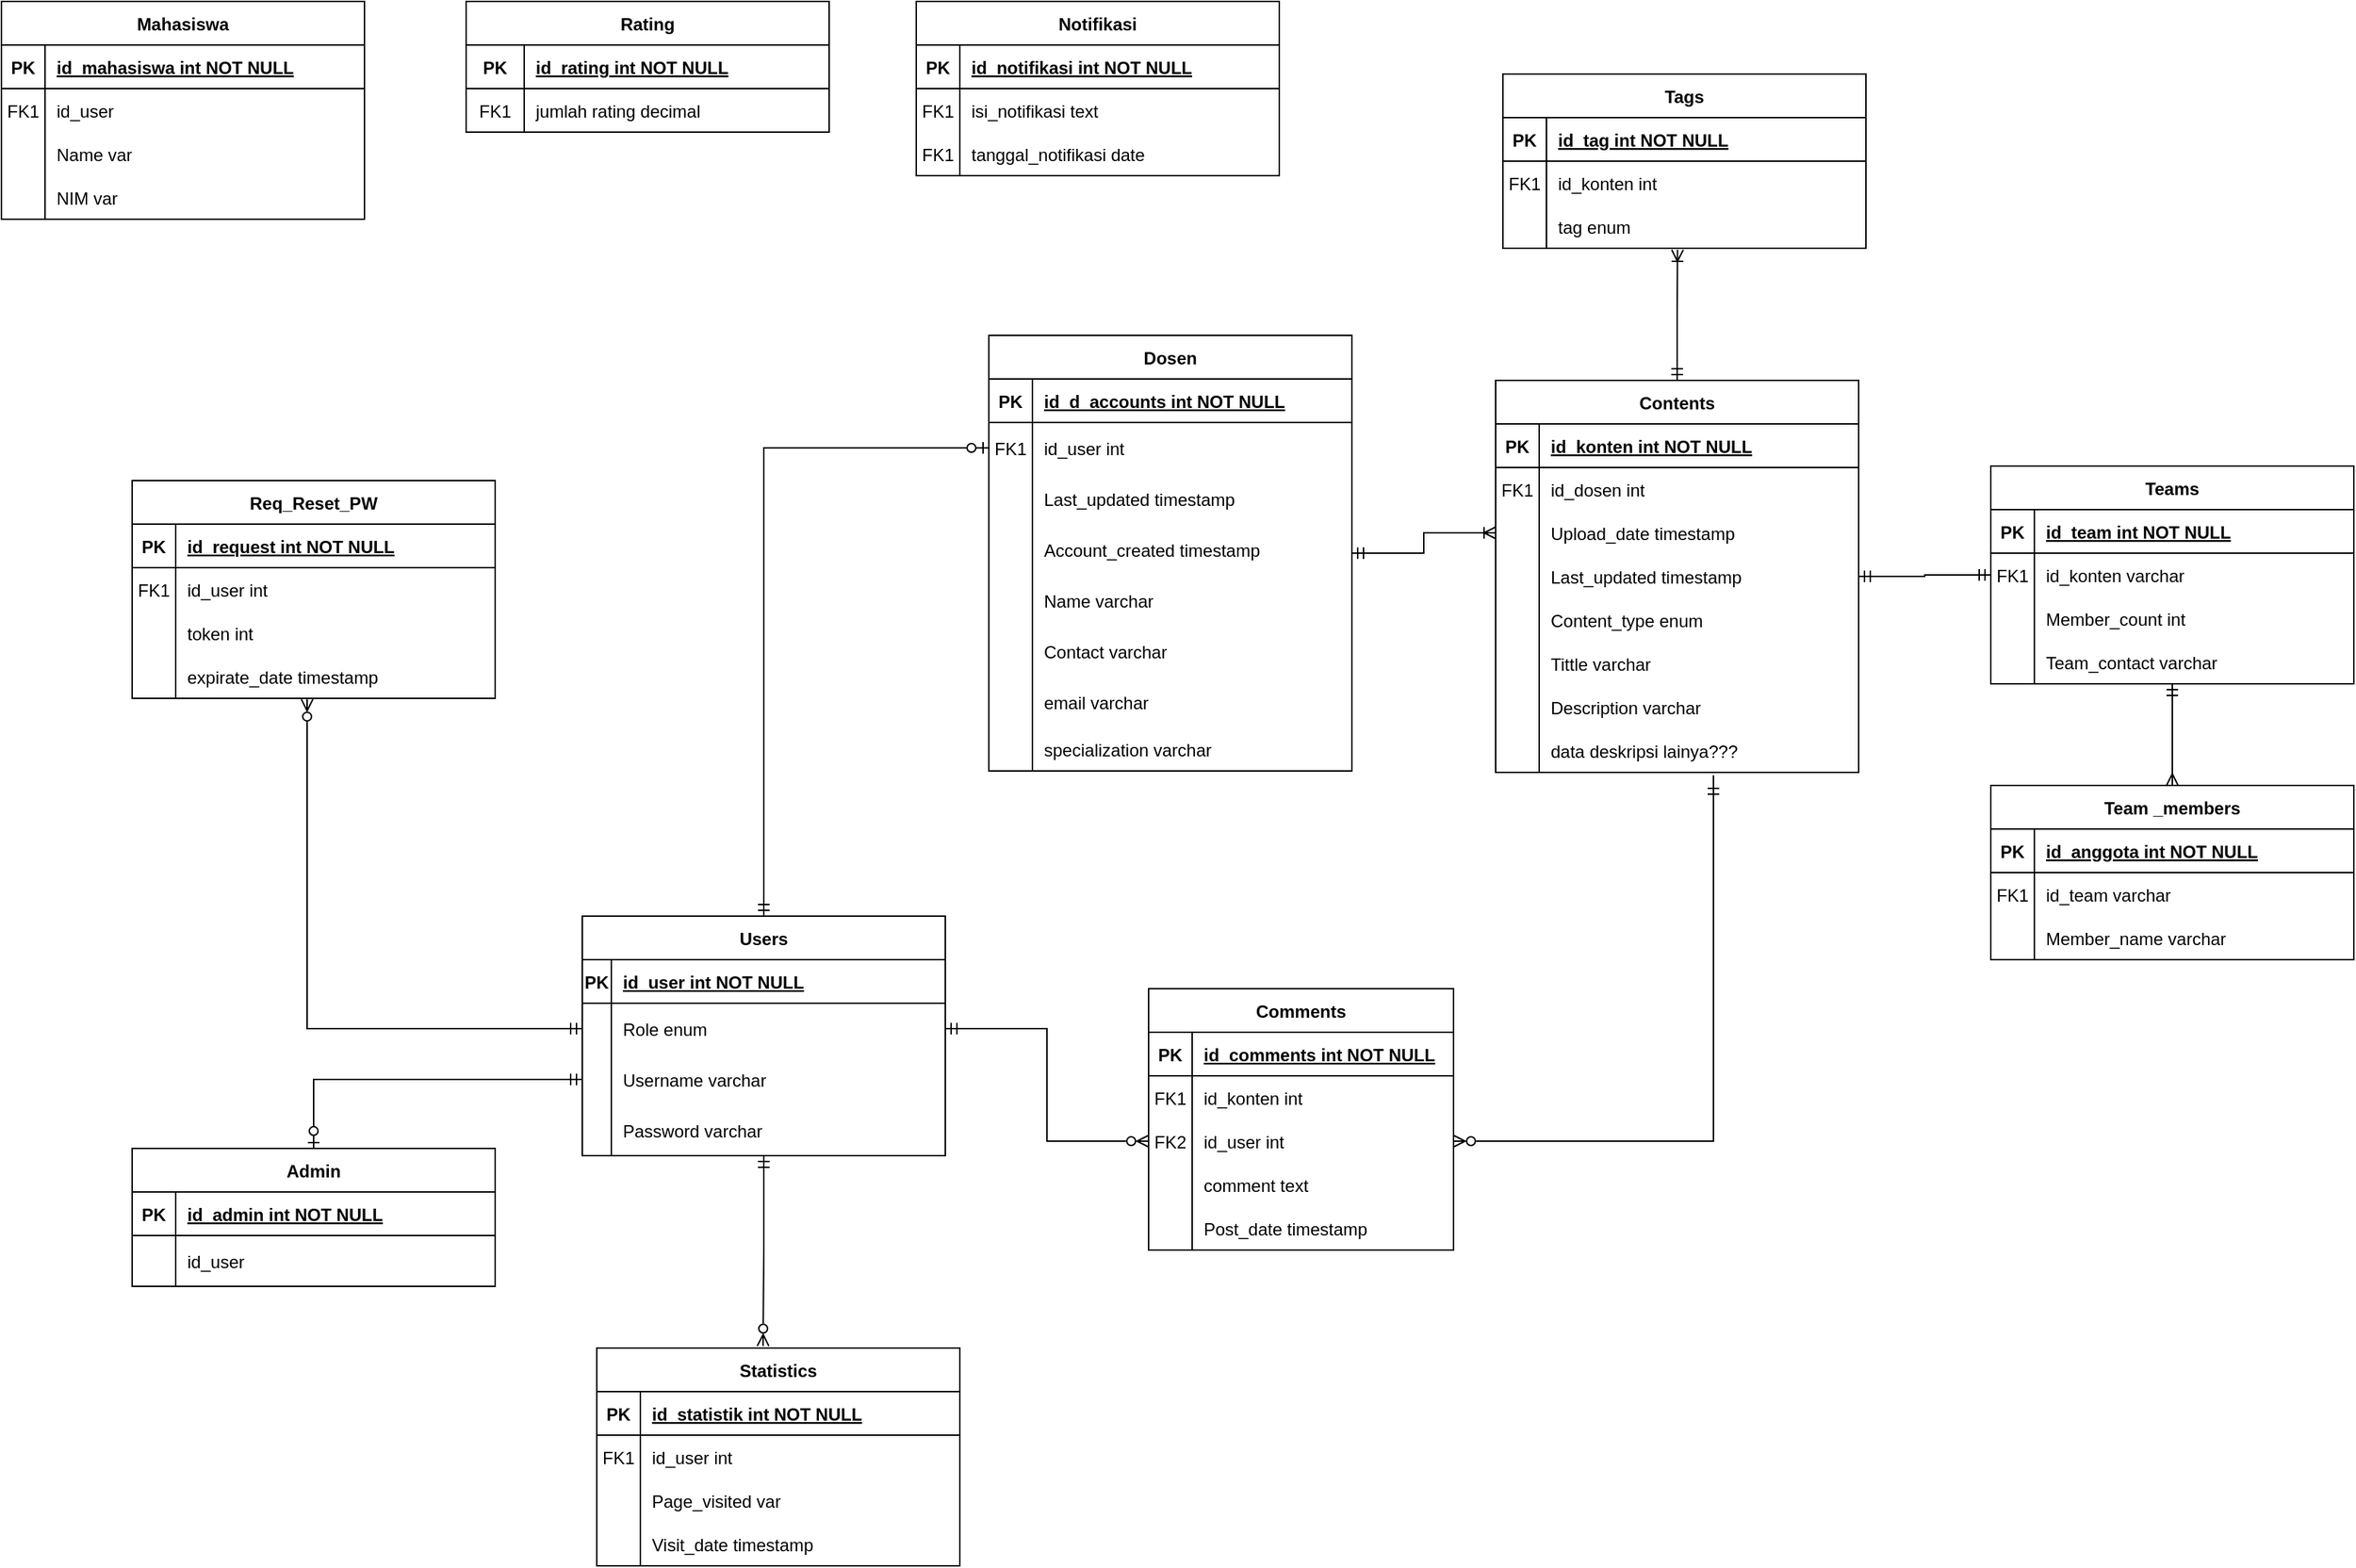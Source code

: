 <mxfile version="21.7.4" type="github">
  <diagram id="R2lEEEUBdFMjLlhIrx00" name="Page-1">
    <mxGraphModel dx="1589" dy="774" grid="1" gridSize="10" guides="1" tooltips="1" connect="1" arrows="1" fold="1" page="1" pageScale="1" pageWidth="850" pageHeight="1100" math="0" shadow="0" extFonts="Permanent Marker^https://fonts.googleapis.com/css?family=Permanent+Marker">
      <root>
        <mxCell id="0" />
        <mxCell id="1" parent="0" />
        <mxCell id="l_iuNWcDJc7YyDsjAY4f-51" style="edgeStyle=orthogonalEdgeStyle;rounded=0;orthogonalLoop=1;jettySize=auto;html=1;entryX=0;entryY=0.5;entryDx=0;entryDy=0;endArrow=ERmandOne;endFill=0;startArrow=ERmandOne;startFill=0;" parent="1" source="C-vyLk0tnHw3VtMMgP7b-2" target="_XCA9hasF1A4EO3UGG3t-54" edge="1">
          <mxGeometry relative="1" as="geometry" />
        </mxCell>
        <mxCell id="8WAYz8AhSclcGDfe8cxS-109" style="edgeStyle=orthogonalEdgeStyle;rounded=0;orthogonalLoop=1;jettySize=auto;html=1;entryX=0.481;entryY=1.034;entryDx=0;entryDy=0;entryPerimeter=0;startArrow=ERmandOne;startFill=0;shadow=0;endArrow=ERoneToMany;endFill=0;" edge="1" parent="1" source="C-vyLk0tnHw3VtMMgP7b-2" target="l_iuNWcDJc7YyDsjAY4f-81">
          <mxGeometry relative="1" as="geometry" />
        </mxCell>
        <mxCell id="C-vyLk0tnHw3VtMMgP7b-2" value="Contents" style="shape=table;startSize=30;container=1;collapsible=1;childLayout=tableLayout;fixedRows=1;rowLines=0;fontStyle=1;align=center;resizeLast=1;" parent="1" vertex="1">
          <mxGeometry x="689" y="591" width="250" height="270" as="geometry" />
        </mxCell>
        <mxCell id="C-vyLk0tnHw3VtMMgP7b-3" value="" style="shape=partialRectangle;collapsible=0;dropTarget=0;pointerEvents=0;fillColor=none;points=[[0,0.5],[1,0.5]];portConstraint=eastwest;top=0;left=0;right=0;bottom=1;" parent="C-vyLk0tnHw3VtMMgP7b-2" vertex="1">
          <mxGeometry y="30" width="250" height="30" as="geometry" />
        </mxCell>
        <mxCell id="C-vyLk0tnHw3VtMMgP7b-4" value="PK" style="shape=partialRectangle;overflow=hidden;connectable=0;fillColor=none;top=0;left=0;bottom=0;right=0;fontStyle=1;" parent="C-vyLk0tnHw3VtMMgP7b-3" vertex="1">
          <mxGeometry width="30" height="30" as="geometry">
            <mxRectangle width="30" height="30" as="alternateBounds" />
          </mxGeometry>
        </mxCell>
        <mxCell id="C-vyLk0tnHw3VtMMgP7b-5" value="id_konten int NOT NULL " style="shape=partialRectangle;overflow=hidden;connectable=0;fillColor=none;top=0;left=0;bottom=0;right=0;align=left;spacingLeft=6;fontStyle=5;" parent="C-vyLk0tnHw3VtMMgP7b-3" vertex="1">
          <mxGeometry x="30" width="220" height="30" as="geometry">
            <mxRectangle width="220" height="30" as="alternateBounds" />
          </mxGeometry>
        </mxCell>
        <mxCell id="C-vyLk0tnHw3VtMMgP7b-6" value="" style="shape=partialRectangle;collapsible=0;dropTarget=0;pointerEvents=0;fillColor=none;points=[[0,0.5],[1,0.5]];portConstraint=eastwest;top=0;left=0;right=0;bottom=0;" parent="C-vyLk0tnHw3VtMMgP7b-2" vertex="1">
          <mxGeometry y="60" width="250" height="30" as="geometry" />
        </mxCell>
        <mxCell id="C-vyLk0tnHw3VtMMgP7b-7" value="FK1" style="shape=partialRectangle;overflow=hidden;connectable=0;fillColor=none;top=0;left=0;bottom=0;right=0;" parent="C-vyLk0tnHw3VtMMgP7b-6" vertex="1">
          <mxGeometry width="30" height="30" as="geometry">
            <mxRectangle width="30" height="30" as="alternateBounds" />
          </mxGeometry>
        </mxCell>
        <mxCell id="C-vyLk0tnHw3VtMMgP7b-8" value="id_dosen int " style="shape=partialRectangle;overflow=hidden;connectable=0;fillColor=none;top=0;left=0;bottom=0;right=0;align=left;spacingLeft=6;" parent="C-vyLk0tnHw3VtMMgP7b-6" vertex="1">
          <mxGeometry x="30" width="220" height="30" as="geometry">
            <mxRectangle width="220" height="30" as="alternateBounds" />
          </mxGeometry>
        </mxCell>
        <mxCell id="_XCA9hasF1A4EO3UGG3t-124" value="" style="shape=partialRectangle;collapsible=0;dropTarget=0;pointerEvents=0;fillColor=none;points=[[0,0.5],[1,0.5]];portConstraint=eastwest;top=0;left=0;right=0;bottom=0;" parent="C-vyLk0tnHw3VtMMgP7b-2" vertex="1">
          <mxGeometry y="90" width="250" height="30" as="geometry" />
        </mxCell>
        <mxCell id="_XCA9hasF1A4EO3UGG3t-125" value="" style="shape=partialRectangle;overflow=hidden;connectable=0;fillColor=none;top=0;left=0;bottom=0;right=0;" parent="_XCA9hasF1A4EO3UGG3t-124" vertex="1">
          <mxGeometry width="30" height="30" as="geometry">
            <mxRectangle width="30" height="30" as="alternateBounds" />
          </mxGeometry>
        </mxCell>
        <mxCell id="_XCA9hasF1A4EO3UGG3t-126" value="Upload_date timestamp" style="shape=partialRectangle;overflow=hidden;connectable=0;fillColor=none;top=0;left=0;bottom=0;right=0;align=left;spacingLeft=6;" parent="_XCA9hasF1A4EO3UGG3t-124" vertex="1">
          <mxGeometry x="30" width="220" height="30" as="geometry">
            <mxRectangle width="220" height="30" as="alternateBounds" />
          </mxGeometry>
        </mxCell>
        <mxCell id="l_iuNWcDJc7YyDsjAY4f-65" style="shape=partialRectangle;collapsible=0;dropTarget=0;pointerEvents=0;fillColor=none;points=[[0,0.5],[1,0.5]];portConstraint=eastwest;top=0;left=0;right=0;bottom=0;" parent="C-vyLk0tnHw3VtMMgP7b-2" vertex="1">
          <mxGeometry y="120" width="250" height="30" as="geometry" />
        </mxCell>
        <mxCell id="l_iuNWcDJc7YyDsjAY4f-66" style="shape=partialRectangle;overflow=hidden;connectable=0;fillColor=none;top=0;left=0;bottom=0;right=0;" parent="l_iuNWcDJc7YyDsjAY4f-65" vertex="1">
          <mxGeometry width="30" height="30" as="geometry">
            <mxRectangle width="30" height="30" as="alternateBounds" />
          </mxGeometry>
        </mxCell>
        <mxCell id="l_iuNWcDJc7YyDsjAY4f-67" value="Last_updated timestamp" style="shape=partialRectangle;overflow=hidden;connectable=0;fillColor=none;top=0;left=0;bottom=0;right=0;align=left;spacingLeft=6;" parent="l_iuNWcDJc7YyDsjAY4f-65" vertex="1">
          <mxGeometry x="30" width="220" height="30" as="geometry">
            <mxRectangle width="220" height="30" as="alternateBounds" />
          </mxGeometry>
        </mxCell>
        <mxCell id="C-vyLk0tnHw3VtMMgP7b-9" value="" style="shape=partialRectangle;collapsible=0;dropTarget=0;pointerEvents=0;fillColor=none;points=[[0,0.5],[1,0.5]];portConstraint=eastwest;top=0;left=0;right=0;bottom=0;" parent="C-vyLk0tnHw3VtMMgP7b-2" vertex="1">
          <mxGeometry y="150" width="250" height="30" as="geometry" />
        </mxCell>
        <mxCell id="C-vyLk0tnHw3VtMMgP7b-10" value="" style="shape=partialRectangle;overflow=hidden;connectable=0;fillColor=none;top=0;left=0;bottom=0;right=0;" parent="C-vyLk0tnHw3VtMMgP7b-9" vertex="1">
          <mxGeometry width="30" height="30" as="geometry">
            <mxRectangle width="30" height="30" as="alternateBounds" />
          </mxGeometry>
        </mxCell>
        <mxCell id="C-vyLk0tnHw3VtMMgP7b-11" value="Content_type enum" style="shape=partialRectangle;overflow=hidden;connectable=0;fillColor=none;top=0;left=0;bottom=0;right=0;align=left;spacingLeft=6;" parent="C-vyLk0tnHw3VtMMgP7b-9" vertex="1">
          <mxGeometry x="30" width="220" height="30" as="geometry">
            <mxRectangle width="220" height="30" as="alternateBounds" />
          </mxGeometry>
        </mxCell>
        <mxCell id="l_iuNWcDJc7YyDsjAY4f-42" value="" style="shape=partialRectangle;collapsible=0;dropTarget=0;pointerEvents=0;fillColor=none;points=[[0,0.5],[1,0.5]];portConstraint=eastwest;top=0;left=0;right=0;bottom=0;" parent="C-vyLk0tnHw3VtMMgP7b-2" vertex="1">
          <mxGeometry y="180" width="250" height="30" as="geometry" />
        </mxCell>
        <mxCell id="l_iuNWcDJc7YyDsjAY4f-43" value="" style="shape=partialRectangle;overflow=hidden;connectable=0;fillColor=none;top=0;left=0;bottom=0;right=0;" parent="l_iuNWcDJc7YyDsjAY4f-42" vertex="1">
          <mxGeometry width="30" height="30" as="geometry">
            <mxRectangle width="30" height="30" as="alternateBounds" />
          </mxGeometry>
        </mxCell>
        <mxCell id="l_iuNWcDJc7YyDsjAY4f-44" value="Tittle varchar" style="shape=partialRectangle;overflow=hidden;connectable=0;fillColor=none;top=0;left=0;bottom=0;right=0;align=left;spacingLeft=6;" parent="l_iuNWcDJc7YyDsjAY4f-42" vertex="1">
          <mxGeometry x="30" width="220" height="30" as="geometry">
            <mxRectangle width="220" height="30" as="alternateBounds" />
          </mxGeometry>
        </mxCell>
        <mxCell id="l_iuNWcDJc7YyDsjAY4f-53" value="" style="shape=partialRectangle;collapsible=0;dropTarget=0;pointerEvents=0;fillColor=none;points=[[0,0.5],[1,0.5]];portConstraint=eastwest;top=0;left=0;right=0;bottom=0;" parent="C-vyLk0tnHw3VtMMgP7b-2" vertex="1">
          <mxGeometry y="210" width="250" height="30" as="geometry" />
        </mxCell>
        <mxCell id="l_iuNWcDJc7YyDsjAY4f-54" value="" style="shape=partialRectangle;overflow=hidden;connectable=0;fillColor=none;top=0;left=0;bottom=0;right=0;" parent="l_iuNWcDJc7YyDsjAY4f-53" vertex="1">
          <mxGeometry width="30" height="30" as="geometry">
            <mxRectangle width="30" height="30" as="alternateBounds" />
          </mxGeometry>
        </mxCell>
        <mxCell id="l_iuNWcDJc7YyDsjAY4f-55" value="Description varchar" style="shape=partialRectangle;overflow=hidden;connectable=0;fillColor=none;top=0;left=0;bottom=0;right=0;align=left;spacingLeft=6;" parent="l_iuNWcDJc7YyDsjAY4f-53" vertex="1">
          <mxGeometry x="30" width="220" height="30" as="geometry">
            <mxRectangle width="220" height="30" as="alternateBounds" />
          </mxGeometry>
        </mxCell>
        <mxCell id="8WAYz8AhSclcGDfe8cxS-106" value="" style="shape=partialRectangle;collapsible=0;dropTarget=0;pointerEvents=0;fillColor=none;points=[[0,0.5],[1,0.5]];portConstraint=eastwest;top=0;left=0;right=0;bottom=0;" vertex="1" parent="C-vyLk0tnHw3VtMMgP7b-2">
          <mxGeometry y="240" width="250" height="30" as="geometry" />
        </mxCell>
        <mxCell id="8WAYz8AhSclcGDfe8cxS-107" value="" style="shape=partialRectangle;overflow=hidden;connectable=0;fillColor=none;top=0;left=0;bottom=0;right=0;" vertex="1" parent="8WAYz8AhSclcGDfe8cxS-106">
          <mxGeometry width="30" height="30" as="geometry">
            <mxRectangle width="30" height="30" as="alternateBounds" />
          </mxGeometry>
        </mxCell>
        <mxCell id="8WAYz8AhSclcGDfe8cxS-108" value="data deskripsi lainya???" style="shape=partialRectangle;overflow=hidden;connectable=0;fillColor=none;top=0;left=0;bottom=0;right=0;align=left;spacingLeft=6;" vertex="1" parent="8WAYz8AhSclcGDfe8cxS-106">
          <mxGeometry x="30" width="220" height="30" as="geometry">
            <mxRectangle width="220" height="30" as="alternateBounds" />
          </mxGeometry>
        </mxCell>
        <mxCell id="8WAYz8AhSclcGDfe8cxS-72" style="edgeStyle=orthogonalEdgeStyle;rounded=0;orthogonalLoop=1;jettySize=auto;html=1;exitX=1;exitY=0.5;exitDx=0;exitDy=0;startArrow=ERzeroToMany;startFill=0;endArrow=ERmandOne;endFill=0;" edge="1" parent="1" source="8WAYz8AhSclcGDfe8cxS-59">
          <mxGeometry relative="1" as="geometry">
            <mxPoint x="839" y="880" as="targetPoint" />
            <Array as="points">
              <mxPoint x="839" y="1115" />
              <mxPoint x="839" y="863" />
            </Array>
          </mxGeometry>
        </mxCell>
        <mxCell id="C-vyLk0tnHw3VtMMgP7b-13" value="Comments" style="shape=table;startSize=30;container=1;collapsible=1;childLayout=tableLayout;fixedRows=1;rowLines=0;fontStyle=1;align=center;resizeLast=1;" parent="1" vertex="1">
          <mxGeometry x="450" y="1010" width="210" height="180" as="geometry" />
        </mxCell>
        <mxCell id="C-vyLk0tnHw3VtMMgP7b-14" value="" style="shape=partialRectangle;collapsible=0;dropTarget=0;pointerEvents=0;fillColor=none;points=[[0,0.5],[1,0.5]];portConstraint=eastwest;top=0;left=0;right=0;bottom=1;" parent="C-vyLk0tnHw3VtMMgP7b-13" vertex="1">
          <mxGeometry y="30" width="210" height="30" as="geometry" />
        </mxCell>
        <mxCell id="C-vyLk0tnHw3VtMMgP7b-15" value="PK" style="shape=partialRectangle;overflow=hidden;connectable=0;fillColor=none;top=0;left=0;bottom=0;right=0;fontStyle=1;" parent="C-vyLk0tnHw3VtMMgP7b-14" vertex="1">
          <mxGeometry width="30" height="30" as="geometry">
            <mxRectangle width="30" height="30" as="alternateBounds" />
          </mxGeometry>
        </mxCell>
        <mxCell id="C-vyLk0tnHw3VtMMgP7b-16" value="id_comments int NOT NULL " style="shape=partialRectangle;overflow=hidden;connectable=0;fillColor=none;top=0;left=0;bottom=0;right=0;align=left;spacingLeft=6;fontStyle=5;" parent="C-vyLk0tnHw3VtMMgP7b-14" vertex="1">
          <mxGeometry x="30" width="180" height="30" as="geometry">
            <mxRectangle width="180" height="30" as="alternateBounds" />
          </mxGeometry>
        </mxCell>
        <mxCell id="C-vyLk0tnHw3VtMMgP7b-17" value="" style="shape=partialRectangle;collapsible=0;dropTarget=0;pointerEvents=0;fillColor=none;points=[[0,0.5],[1,0.5]];portConstraint=eastwest;top=0;left=0;right=0;bottom=0;" parent="C-vyLk0tnHw3VtMMgP7b-13" vertex="1">
          <mxGeometry y="60" width="210" height="30" as="geometry" />
        </mxCell>
        <mxCell id="C-vyLk0tnHw3VtMMgP7b-18" value="FK1" style="shape=partialRectangle;overflow=hidden;connectable=0;fillColor=none;top=0;left=0;bottom=0;right=0;" parent="C-vyLk0tnHw3VtMMgP7b-17" vertex="1">
          <mxGeometry width="30" height="30" as="geometry">
            <mxRectangle width="30" height="30" as="alternateBounds" />
          </mxGeometry>
        </mxCell>
        <mxCell id="C-vyLk0tnHw3VtMMgP7b-19" value="id_konten int" style="shape=partialRectangle;overflow=hidden;connectable=0;fillColor=none;top=0;left=0;bottom=0;right=0;align=left;spacingLeft=6;" parent="C-vyLk0tnHw3VtMMgP7b-17" vertex="1">
          <mxGeometry x="30" width="180" height="30" as="geometry">
            <mxRectangle width="180" height="30" as="alternateBounds" />
          </mxGeometry>
        </mxCell>
        <mxCell id="8WAYz8AhSclcGDfe8cxS-59" style="shape=partialRectangle;collapsible=0;dropTarget=0;pointerEvents=0;fillColor=none;points=[[0,0.5],[1,0.5]];portConstraint=eastwest;top=0;left=0;right=0;bottom=0;" vertex="1" parent="C-vyLk0tnHw3VtMMgP7b-13">
          <mxGeometry y="90" width="210" height="30" as="geometry" />
        </mxCell>
        <mxCell id="8WAYz8AhSclcGDfe8cxS-60" value="FK2" style="shape=partialRectangle;overflow=hidden;connectable=0;fillColor=none;top=0;left=0;bottom=0;right=0;" vertex="1" parent="8WAYz8AhSclcGDfe8cxS-59">
          <mxGeometry width="30" height="30" as="geometry">
            <mxRectangle width="30" height="30" as="alternateBounds" />
          </mxGeometry>
        </mxCell>
        <mxCell id="8WAYz8AhSclcGDfe8cxS-61" value="id_user int" style="shape=partialRectangle;overflow=hidden;connectable=0;fillColor=none;top=0;left=0;bottom=0;right=0;align=left;spacingLeft=6;" vertex="1" parent="8WAYz8AhSclcGDfe8cxS-59">
          <mxGeometry x="30" width="180" height="30" as="geometry">
            <mxRectangle width="180" height="30" as="alternateBounds" />
          </mxGeometry>
        </mxCell>
        <mxCell id="C-vyLk0tnHw3VtMMgP7b-20" value="" style="shape=partialRectangle;collapsible=0;dropTarget=0;pointerEvents=0;fillColor=none;points=[[0,0.5],[1,0.5]];portConstraint=eastwest;top=0;left=0;right=0;bottom=0;" parent="C-vyLk0tnHw3VtMMgP7b-13" vertex="1">
          <mxGeometry y="120" width="210" height="30" as="geometry" />
        </mxCell>
        <mxCell id="C-vyLk0tnHw3VtMMgP7b-21" value="" style="shape=partialRectangle;overflow=hidden;connectable=0;fillColor=none;top=0;left=0;bottom=0;right=0;" parent="C-vyLk0tnHw3VtMMgP7b-20" vertex="1">
          <mxGeometry width="30" height="30" as="geometry">
            <mxRectangle width="30" height="30" as="alternateBounds" />
          </mxGeometry>
        </mxCell>
        <mxCell id="C-vyLk0tnHw3VtMMgP7b-22" value="comment text " style="shape=partialRectangle;overflow=hidden;connectable=0;fillColor=none;top=0;left=0;bottom=0;right=0;align=left;spacingLeft=6;" parent="C-vyLk0tnHw3VtMMgP7b-20" vertex="1">
          <mxGeometry x="30" width="180" height="30" as="geometry">
            <mxRectangle width="180" height="30" as="alternateBounds" />
          </mxGeometry>
        </mxCell>
        <mxCell id="_XCA9hasF1A4EO3UGG3t-37" value="" style="shape=partialRectangle;collapsible=0;dropTarget=0;pointerEvents=0;fillColor=none;points=[[0,0.5],[1,0.5]];portConstraint=eastwest;top=0;left=0;right=0;bottom=0;" parent="C-vyLk0tnHw3VtMMgP7b-13" vertex="1">
          <mxGeometry y="150" width="210" height="30" as="geometry" />
        </mxCell>
        <mxCell id="_XCA9hasF1A4EO3UGG3t-38" value="" style="shape=partialRectangle;overflow=hidden;connectable=0;fillColor=none;top=0;left=0;bottom=0;right=0;" parent="_XCA9hasF1A4EO3UGG3t-37" vertex="1">
          <mxGeometry width="30" height="30" as="geometry">
            <mxRectangle width="30" height="30" as="alternateBounds" />
          </mxGeometry>
        </mxCell>
        <mxCell id="_XCA9hasF1A4EO3UGG3t-39" value="Post_date timestamp" style="shape=partialRectangle;overflow=hidden;connectable=0;fillColor=none;top=0;left=0;bottom=0;right=0;align=left;spacingLeft=6;" parent="_XCA9hasF1A4EO3UGG3t-37" vertex="1">
          <mxGeometry x="30" width="180" height="30" as="geometry">
            <mxRectangle width="180" height="30" as="alternateBounds" />
          </mxGeometry>
        </mxCell>
        <mxCell id="8WAYz8AhSclcGDfe8cxS-26" style="edgeStyle=orthogonalEdgeStyle;rounded=0;orthogonalLoop=1;jettySize=auto;html=1;entryX=0;entryY=0.5;entryDx=0;entryDy=0;startArrow=ERmandOne;startFill=0;endArrow=ERzeroToOne;endFill=0;" edge="1" parent="1" source="C-vyLk0tnHw3VtMMgP7b-23" target="8WAYz8AhSclcGDfe8cxS-28">
          <mxGeometry relative="1" as="geometry" />
        </mxCell>
        <mxCell id="8WAYz8AhSclcGDfe8cxS-27" style="edgeStyle=orthogonalEdgeStyle;rounded=0;orthogonalLoop=1;jettySize=auto;html=1;entryX=0.5;entryY=0;entryDx=0;entryDy=0;exitX=0;exitY=0.5;exitDx=0;exitDy=0;startArrow=ERmandOne;startFill=0;endArrow=ERzeroToOne;endFill=0;" edge="1" parent="1" source="8WAYz8AhSclcGDfe8cxS-34" target="l_iuNWcDJc7YyDsjAY4f-8">
          <mxGeometry relative="1" as="geometry" />
        </mxCell>
        <mxCell id="8WAYz8AhSclcGDfe8cxS-83" style="edgeStyle=orthogonalEdgeStyle;rounded=0;orthogonalLoop=1;jettySize=auto;html=1;entryX=0.458;entryY=-0.009;entryDx=0;entryDy=0;entryPerimeter=0;startArrow=ERmandOne;startFill=0;endArrow=ERzeroToMany;endFill=0;" edge="1" parent="1" source="C-vyLk0tnHw3VtMMgP7b-23" target="_XCA9hasF1A4EO3UGG3t-76">
          <mxGeometry relative="1" as="geometry" />
        </mxCell>
        <mxCell id="C-vyLk0tnHw3VtMMgP7b-23" value="Users" style="shape=table;startSize=30;container=1;collapsible=1;childLayout=tableLayout;fixedRows=1;rowLines=0;fontStyle=1;align=center;resizeLast=1;" parent="1" vertex="1">
          <mxGeometry x="60" y="960" width="250" height="165" as="geometry" />
        </mxCell>
        <mxCell id="C-vyLk0tnHw3VtMMgP7b-24" value="" style="shape=partialRectangle;collapsible=0;dropTarget=0;pointerEvents=0;fillColor=none;points=[[0,0.5],[1,0.5]];portConstraint=eastwest;top=0;left=0;right=0;bottom=1;" parent="C-vyLk0tnHw3VtMMgP7b-23" vertex="1">
          <mxGeometry y="30" width="250" height="30" as="geometry" />
        </mxCell>
        <mxCell id="C-vyLk0tnHw3VtMMgP7b-25" value="PK" style="shape=partialRectangle;overflow=hidden;connectable=0;fillColor=none;top=0;left=0;bottom=0;right=0;fontStyle=1;" parent="C-vyLk0tnHw3VtMMgP7b-24" vertex="1">
          <mxGeometry width="20" height="30" as="geometry">
            <mxRectangle width="20" height="30" as="alternateBounds" />
          </mxGeometry>
        </mxCell>
        <mxCell id="C-vyLk0tnHw3VtMMgP7b-26" value="id_user int NOT NULL " style="shape=partialRectangle;overflow=hidden;connectable=0;fillColor=none;top=0;left=0;bottom=0;right=0;align=left;spacingLeft=6;fontStyle=5;" parent="C-vyLk0tnHw3VtMMgP7b-24" vertex="1">
          <mxGeometry x="20" width="230" height="30" as="geometry">
            <mxRectangle width="230" height="30" as="alternateBounds" />
          </mxGeometry>
        </mxCell>
        <mxCell id="C-vyLk0tnHw3VtMMgP7b-27" value="" style="shape=partialRectangle;collapsible=0;dropTarget=0;pointerEvents=0;fillColor=none;points=[[0,0.5],[1,0.5]];portConstraint=eastwest;top=0;left=0;right=0;bottom=0;" parent="C-vyLk0tnHw3VtMMgP7b-23" vertex="1">
          <mxGeometry y="60" width="250" height="35" as="geometry" />
        </mxCell>
        <mxCell id="C-vyLk0tnHw3VtMMgP7b-28" value="" style="shape=partialRectangle;overflow=hidden;connectable=0;fillColor=none;top=0;left=0;bottom=0;right=0;" parent="C-vyLk0tnHw3VtMMgP7b-27" vertex="1">
          <mxGeometry width="20" height="35" as="geometry">
            <mxRectangle width="20" height="35" as="alternateBounds" />
          </mxGeometry>
        </mxCell>
        <mxCell id="C-vyLk0tnHw3VtMMgP7b-29" value="Role enum " style="shape=partialRectangle;overflow=hidden;connectable=0;fillColor=none;top=0;left=0;bottom=0;right=0;align=left;spacingLeft=6;" parent="C-vyLk0tnHw3VtMMgP7b-27" vertex="1">
          <mxGeometry x="20" width="230" height="35" as="geometry">
            <mxRectangle width="230" height="35" as="alternateBounds" />
          </mxGeometry>
        </mxCell>
        <mxCell id="8WAYz8AhSclcGDfe8cxS-34" style="shape=partialRectangle;collapsible=0;dropTarget=0;pointerEvents=0;fillColor=none;points=[[0,0.5],[1,0.5]];portConstraint=eastwest;top=0;left=0;right=0;bottom=0;" vertex="1" parent="C-vyLk0tnHw3VtMMgP7b-23">
          <mxGeometry y="95" width="250" height="35" as="geometry" />
        </mxCell>
        <mxCell id="8WAYz8AhSclcGDfe8cxS-35" style="shape=partialRectangle;overflow=hidden;connectable=0;fillColor=none;top=0;left=0;bottom=0;right=0;" vertex="1" parent="8WAYz8AhSclcGDfe8cxS-34">
          <mxGeometry width="20" height="35" as="geometry">
            <mxRectangle width="20" height="35" as="alternateBounds" />
          </mxGeometry>
        </mxCell>
        <mxCell id="8WAYz8AhSclcGDfe8cxS-36" value="Username varchar" style="shape=partialRectangle;overflow=hidden;connectable=0;fillColor=none;top=0;left=0;bottom=0;right=0;align=left;spacingLeft=6;" vertex="1" parent="8WAYz8AhSclcGDfe8cxS-34">
          <mxGeometry x="20" width="230" height="35" as="geometry">
            <mxRectangle width="230" height="35" as="alternateBounds" />
          </mxGeometry>
        </mxCell>
        <mxCell id="8WAYz8AhSclcGDfe8cxS-40" style="shape=partialRectangle;collapsible=0;dropTarget=0;pointerEvents=0;fillColor=none;points=[[0,0.5],[1,0.5]];portConstraint=eastwest;top=0;left=0;right=0;bottom=0;" vertex="1" parent="C-vyLk0tnHw3VtMMgP7b-23">
          <mxGeometry y="130" width="250" height="35" as="geometry" />
        </mxCell>
        <mxCell id="8WAYz8AhSclcGDfe8cxS-41" style="shape=partialRectangle;overflow=hidden;connectable=0;fillColor=none;top=0;left=0;bottom=0;right=0;" vertex="1" parent="8WAYz8AhSclcGDfe8cxS-40">
          <mxGeometry width="20" height="35" as="geometry">
            <mxRectangle width="20" height="35" as="alternateBounds" />
          </mxGeometry>
        </mxCell>
        <mxCell id="8WAYz8AhSclcGDfe8cxS-42" value="Password varchar" style="shape=partialRectangle;overflow=hidden;connectable=0;fillColor=none;top=0;left=0;bottom=0;right=0;align=left;spacingLeft=6;" vertex="1" parent="8WAYz8AhSclcGDfe8cxS-40">
          <mxGeometry x="20" width="230" height="35" as="geometry">
            <mxRectangle width="230" height="35" as="alternateBounds" />
          </mxGeometry>
        </mxCell>
        <mxCell id="_XCA9hasF1A4EO3UGG3t-40" value="Rating" style="shape=table;startSize=30;container=1;collapsible=1;childLayout=tableLayout;fixedRows=1;rowLines=0;fontStyle=1;align=center;resizeLast=1;" parent="1" vertex="1">
          <mxGeometry x="-20" y="330" width="250" height="90" as="geometry" />
        </mxCell>
        <mxCell id="_XCA9hasF1A4EO3UGG3t-41" value="" style="shape=partialRectangle;collapsible=0;dropTarget=0;pointerEvents=0;fillColor=none;points=[[0,0.5],[1,0.5]];portConstraint=eastwest;top=0;left=0;right=0;bottom=1;" parent="_XCA9hasF1A4EO3UGG3t-40" vertex="1">
          <mxGeometry y="30" width="250" height="30" as="geometry" />
        </mxCell>
        <mxCell id="_XCA9hasF1A4EO3UGG3t-42" value="PK" style="shape=partialRectangle;overflow=hidden;connectable=0;fillColor=none;top=0;left=0;bottom=0;right=0;fontStyle=1;" parent="_XCA9hasF1A4EO3UGG3t-41" vertex="1">
          <mxGeometry width="40" height="30" as="geometry">
            <mxRectangle width="40" height="30" as="alternateBounds" />
          </mxGeometry>
        </mxCell>
        <mxCell id="_XCA9hasF1A4EO3UGG3t-43" value="id_rating int NOT NULL " style="shape=partialRectangle;overflow=hidden;connectable=0;fillColor=none;top=0;left=0;bottom=0;right=0;align=left;spacingLeft=6;fontStyle=5;" parent="_XCA9hasF1A4EO3UGG3t-41" vertex="1">
          <mxGeometry x="40" width="210" height="30" as="geometry">
            <mxRectangle width="210" height="30" as="alternateBounds" />
          </mxGeometry>
        </mxCell>
        <mxCell id="_XCA9hasF1A4EO3UGG3t-44" value="" style="shape=partialRectangle;collapsible=0;dropTarget=0;pointerEvents=0;fillColor=none;points=[[0,0.5],[1,0.5]];portConstraint=eastwest;top=0;left=0;right=0;bottom=0;" parent="_XCA9hasF1A4EO3UGG3t-40" vertex="1">
          <mxGeometry y="60" width="250" height="30" as="geometry" />
        </mxCell>
        <mxCell id="_XCA9hasF1A4EO3UGG3t-45" value="FK1" style="shape=partialRectangle;overflow=hidden;connectable=0;fillColor=none;top=0;left=0;bottom=0;right=0;" parent="_XCA9hasF1A4EO3UGG3t-44" vertex="1">
          <mxGeometry width="40" height="30" as="geometry">
            <mxRectangle width="40" height="30" as="alternateBounds" />
          </mxGeometry>
        </mxCell>
        <mxCell id="_XCA9hasF1A4EO3UGG3t-46" value="jumlah rating decimal" style="shape=partialRectangle;overflow=hidden;connectable=0;fillColor=none;top=0;left=0;bottom=0;right=0;align=left;spacingLeft=6;" parent="_XCA9hasF1A4EO3UGG3t-44" vertex="1">
          <mxGeometry x="40" width="210" height="30" as="geometry">
            <mxRectangle width="210" height="30" as="alternateBounds" />
          </mxGeometry>
        </mxCell>
        <mxCell id="l_iuNWcDJc7YyDsjAY4f-52" style="edgeStyle=orthogonalEdgeStyle;rounded=0;orthogonalLoop=1;jettySize=auto;html=1;entryX=0.5;entryY=0;entryDx=0;entryDy=0;endArrow=ERmany;endFill=0;startArrow=ERmandOne;startFill=0;" parent="1" source="_XCA9hasF1A4EO3UGG3t-50" target="_XCA9hasF1A4EO3UGG3t-66" edge="1">
          <mxGeometry relative="1" as="geometry" />
        </mxCell>
        <mxCell id="_XCA9hasF1A4EO3UGG3t-50" value="Teams" style="shape=table;startSize=30;container=1;collapsible=1;childLayout=tableLayout;fixedRows=1;rowLines=0;fontStyle=1;align=center;resizeLast=1;" parent="1" vertex="1">
          <mxGeometry x="1030" y="650" width="250" height="150" as="geometry" />
        </mxCell>
        <mxCell id="_XCA9hasF1A4EO3UGG3t-51" value="" style="shape=partialRectangle;collapsible=0;dropTarget=0;pointerEvents=0;fillColor=none;points=[[0,0.5],[1,0.5]];portConstraint=eastwest;top=0;left=0;right=0;bottom=1;" parent="_XCA9hasF1A4EO3UGG3t-50" vertex="1">
          <mxGeometry y="30" width="250" height="30" as="geometry" />
        </mxCell>
        <mxCell id="_XCA9hasF1A4EO3UGG3t-52" value="PK" style="shape=partialRectangle;overflow=hidden;connectable=0;fillColor=none;top=0;left=0;bottom=0;right=0;fontStyle=1;" parent="_XCA9hasF1A4EO3UGG3t-51" vertex="1">
          <mxGeometry width="30" height="30" as="geometry">
            <mxRectangle width="30" height="30" as="alternateBounds" />
          </mxGeometry>
        </mxCell>
        <mxCell id="_XCA9hasF1A4EO3UGG3t-53" value="id_team int NOT NULL " style="shape=partialRectangle;overflow=hidden;connectable=0;fillColor=none;top=0;left=0;bottom=0;right=0;align=left;spacingLeft=6;fontStyle=5;" parent="_XCA9hasF1A4EO3UGG3t-51" vertex="1">
          <mxGeometry x="30" width="220" height="30" as="geometry">
            <mxRectangle width="220" height="30" as="alternateBounds" />
          </mxGeometry>
        </mxCell>
        <mxCell id="_XCA9hasF1A4EO3UGG3t-54" value="" style="shape=partialRectangle;collapsible=0;dropTarget=0;pointerEvents=0;fillColor=none;points=[[0,0.5],[1,0.5]];portConstraint=eastwest;top=0;left=0;right=0;bottom=0;" parent="_XCA9hasF1A4EO3UGG3t-50" vertex="1">
          <mxGeometry y="60" width="250" height="30" as="geometry" />
        </mxCell>
        <mxCell id="_XCA9hasF1A4EO3UGG3t-55" value="FK1" style="shape=partialRectangle;overflow=hidden;connectable=0;fillColor=none;top=0;left=0;bottom=0;right=0;" parent="_XCA9hasF1A4EO3UGG3t-54" vertex="1">
          <mxGeometry width="30" height="30" as="geometry">
            <mxRectangle width="30" height="30" as="alternateBounds" />
          </mxGeometry>
        </mxCell>
        <mxCell id="_XCA9hasF1A4EO3UGG3t-56" value="id_konten varchar" style="shape=partialRectangle;overflow=hidden;connectable=0;fillColor=none;top=0;left=0;bottom=0;right=0;align=left;spacingLeft=6;" parent="_XCA9hasF1A4EO3UGG3t-54" vertex="1">
          <mxGeometry x="30" width="220" height="30" as="geometry">
            <mxRectangle width="220" height="30" as="alternateBounds" />
          </mxGeometry>
        </mxCell>
        <mxCell id="_XCA9hasF1A4EO3UGG3t-63" value="" style="shape=partialRectangle;collapsible=0;dropTarget=0;pointerEvents=0;fillColor=none;points=[[0,0.5],[1,0.5]];portConstraint=eastwest;top=0;left=0;right=0;bottom=0;" parent="_XCA9hasF1A4EO3UGG3t-50" vertex="1">
          <mxGeometry y="90" width="250" height="30" as="geometry" />
        </mxCell>
        <mxCell id="_XCA9hasF1A4EO3UGG3t-64" value="" style="shape=partialRectangle;overflow=hidden;connectable=0;fillColor=none;top=0;left=0;bottom=0;right=0;" parent="_XCA9hasF1A4EO3UGG3t-63" vertex="1">
          <mxGeometry width="30" height="30" as="geometry">
            <mxRectangle width="30" height="30" as="alternateBounds" />
          </mxGeometry>
        </mxCell>
        <mxCell id="_XCA9hasF1A4EO3UGG3t-65" value="Member_count int" style="shape=partialRectangle;overflow=hidden;connectable=0;fillColor=none;top=0;left=0;bottom=0;right=0;align=left;spacingLeft=6;" parent="_XCA9hasF1A4EO3UGG3t-63" vertex="1">
          <mxGeometry x="30" width="220" height="30" as="geometry">
            <mxRectangle width="220" height="30" as="alternateBounds" />
          </mxGeometry>
        </mxCell>
        <mxCell id="8WAYz8AhSclcGDfe8cxS-23" value="" style="shape=partialRectangle;collapsible=0;dropTarget=0;pointerEvents=0;fillColor=none;points=[[0,0.5],[1,0.5]];portConstraint=eastwest;top=0;left=0;right=0;bottom=0;" vertex="1" parent="_XCA9hasF1A4EO3UGG3t-50">
          <mxGeometry y="120" width="250" height="30" as="geometry" />
        </mxCell>
        <mxCell id="8WAYz8AhSclcGDfe8cxS-24" value="" style="shape=partialRectangle;overflow=hidden;connectable=0;fillColor=none;top=0;left=0;bottom=0;right=0;" vertex="1" parent="8WAYz8AhSclcGDfe8cxS-23">
          <mxGeometry width="30" height="30" as="geometry">
            <mxRectangle width="30" height="30" as="alternateBounds" />
          </mxGeometry>
        </mxCell>
        <mxCell id="8WAYz8AhSclcGDfe8cxS-25" value="Team_contact varchar" style="shape=partialRectangle;overflow=hidden;connectable=0;fillColor=none;top=0;left=0;bottom=0;right=0;align=left;spacingLeft=6;" vertex="1" parent="8WAYz8AhSclcGDfe8cxS-23">
          <mxGeometry x="30" width="220" height="30" as="geometry">
            <mxRectangle width="220" height="30" as="alternateBounds" />
          </mxGeometry>
        </mxCell>
        <mxCell id="_XCA9hasF1A4EO3UGG3t-66" value="Team _members" style="shape=table;startSize=30;container=1;collapsible=1;childLayout=tableLayout;fixedRows=1;rowLines=0;fontStyle=1;align=center;resizeLast=1;" parent="1" vertex="1">
          <mxGeometry x="1030" y="870" width="250" height="120" as="geometry" />
        </mxCell>
        <mxCell id="_XCA9hasF1A4EO3UGG3t-67" value="" style="shape=partialRectangle;collapsible=0;dropTarget=0;pointerEvents=0;fillColor=none;points=[[0,0.5],[1,0.5]];portConstraint=eastwest;top=0;left=0;right=0;bottom=1;" parent="_XCA9hasF1A4EO3UGG3t-66" vertex="1">
          <mxGeometry y="30" width="250" height="30" as="geometry" />
        </mxCell>
        <mxCell id="_XCA9hasF1A4EO3UGG3t-68" value="PK" style="shape=partialRectangle;overflow=hidden;connectable=0;fillColor=none;top=0;left=0;bottom=0;right=0;fontStyle=1;" parent="_XCA9hasF1A4EO3UGG3t-67" vertex="1">
          <mxGeometry width="30" height="30" as="geometry">
            <mxRectangle width="30" height="30" as="alternateBounds" />
          </mxGeometry>
        </mxCell>
        <mxCell id="_XCA9hasF1A4EO3UGG3t-69" value="id_anggota int NOT NULL" style="shape=partialRectangle;overflow=hidden;connectable=0;fillColor=none;top=0;left=0;bottom=0;right=0;align=left;spacingLeft=6;fontStyle=5;" parent="_XCA9hasF1A4EO3UGG3t-67" vertex="1">
          <mxGeometry x="30" width="220" height="30" as="geometry">
            <mxRectangle width="220" height="30" as="alternateBounds" />
          </mxGeometry>
        </mxCell>
        <mxCell id="_XCA9hasF1A4EO3UGG3t-70" value="" style="shape=partialRectangle;collapsible=0;dropTarget=0;pointerEvents=0;fillColor=none;points=[[0,0.5],[1,0.5]];portConstraint=eastwest;top=0;left=0;right=0;bottom=0;" parent="_XCA9hasF1A4EO3UGG3t-66" vertex="1">
          <mxGeometry y="60" width="250" height="30" as="geometry" />
        </mxCell>
        <mxCell id="_XCA9hasF1A4EO3UGG3t-71" value="FK1" style="shape=partialRectangle;overflow=hidden;connectable=0;fillColor=none;top=0;left=0;bottom=0;right=0;" parent="_XCA9hasF1A4EO3UGG3t-70" vertex="1">
          <mxGeometry width="30" height="30" as="geometry">
            <mxRectangle width="30" height="30" as="alternateBounds" />
          </mxGeometry>
        </mxCell>
        <mxCell id="_XCA9hasF1A4EO3UGG3t-72" value="id_team varchar" style="shape=partialRectangle;overflow=hidden;connectable=0;fillColor=none;top=0;left=0;bottom=0;right=0;align=left;spacingLeft=6;" parent="_XCA9hasF1A4EO3UGG3t-70" vertex="1">
          <mxGeometry x="30" width="220" height="30" as="geometry">
            <mxRectangle width="220" height="30" as="alternateBounds" />
          </mxGeometry>
        </mxCell>
        <mxCell id="l_iuNWcDJc7YyDsjAY4f-46" value="" style="shape=partialRectangle;collapsible=0;dropTarget=0;pointerEvents=0;fillColor=none;points=[[0,0.5],[1,0.5]];portConstraint=eastwest;top=0;left=0;right=0;bottom=0;" parent="_XCA9hasF1A4EO3UGG3t-66" vertex="1">
          <mxGeometry y="90" width="250" height="30" as="geometry" />
        </mxCell>
        <mxCell id="l_iuNWcDJc7YyDsjAY4f-47" value="" style="shape=partialRectangle;overflow=hidden;connectable=0;fillColor=none;top=0;left=0;bottom=0;right=0;" parent="l_iuNWcDJc7YyDsjAY4f-46" vertex="1">
          <mxGeometry width="30" height="30" as="geometry">
            <mxRectangle width="30" height="30" as="alternateBounds" />
          </mxGeometry>
        </mxCell>
        <mxCell id="l_iuNWcDJc7YyDsjAY4f-48" value="Member_name varchar" style="shape=partialRectangle;overflow=hidden;connectable=0;fillColor=none;top=0;left=0;bottom=0;right=0;align=left;spacingLeft=6;" parent="l_iuNWcDJc7YyDsjAY4f-46" vertex="1">
          <mxGeometry x="30" width="220" height="30" as="geometry">
            <mxRectangle width="220" height="30" as="alternateBounds" />
          </mxGeometry>
        </mxCell>
        <mxCell id="_XCA9hasF1A4EO3UGG3t-76" value="Statistics" style="shape=table;startSize=30;container=1;collapsible=1;childLayout=tableLayout;fixedRows=1;rowLines=0;fontStyle=1;align=center;resizeLast=1;" parent="1" vertex="1">
          <mxGeometry x="70" y="1257.5" width="250" height="150" as="geometry" />
        </mxCell>
        <mxCell id="_XCA9hasF1A4EO3UGG3t-77" value="" style="shape=partialRectangle;collapsible=0;dropTarget=0;pointerEvents=0;fillColor=none;points=[[0,0.5],[1,0.5]];portConstraint=eastwest;top=0;left=0;right=0;bottom=1;" parent="_XCA9hasF1A4EO3UGG3t-76" vertex="1">
          <mxGeometry y="30" width="250" height="30" as="geometry" />
        </mxCell>
        <mxCell id="_XCA9hasF1A4EO3UGG3t-78" value="PK" style="shape=partialRectangle;overflow=hidden;connectable=0;fillColor=none;top=0;left=0;bottom=0;right=0;fontStyle=1;" parent="_XCA9hasF1A4EO3UGG3t-77" vertex="1">
          <mxGeometry width="30" height="30" as="geometry">
            <mxRectangle width="30" height="30" as="alternateBounds" />
          </mxGeometry>
        </mxCell>
        <mxCell id="_XCA9hasF1A4EO3UGG3t-79" value="id_statistik int NOT NULL " style="shape=partialRectangle;overflow=hidden;connectable=0;fillColor=none;top=0;left=0;bottom=0;right=0;align=left;spacingLeft=6;fontStyle=5;" parent="_XCA9hasF1A4EO3UGG3t-77" vertex="1">
          <mxGeometry x="30" width="220" height="30" as="geometry">
            <mxRectangle width="220" height="30" as="alternateBounds" />
          </mxGeometry>
        </mxCell>
        <mxCell id="_XCA9hasF1A4EO3UGG3t-80" value="" style="shape=partialRectangle;collapsible=0;dropTarget=0;pointerEvents=0;fillColor=none;points=[[0,0.5],[1,0.5]];portConstraint=eastwest;top=0;left=0;right=0;bottom=0;" parent="_XCA9hasF1A4EO3UGG3t-76" vertex="1">
          <mxGeometry y="60" width="250" height="30" as="geometry" />
        </mxCell>
        <mxCell id="_XCA9hasF1A4EO3UGG3t-81" value="FK1" style="shape=partialRectangle;overflow=hidden;connectable=0;fillColor=none;top=0;left=0;bottom=0;right=0;" parent="_XCA9hasF1A4EO3UGG3t-80" vertex="1">
          <mxGeometry width="30" height="30" as="geometry">
            <mxRectangle width="30" height="30" as="alternateBounds" />
          </mxGeometry>
        </mxCell>
        <mxCell id="_XCA9hasF1A4EO3UGG3t-82" value="id_user int" style="shape=partialRectangle;overflow=hidden;connectable=0;fillColor=none;top=0;left=0;bottom=0;right=0;align=left;spacingLeft=6;" parent="_XCA9hasF1A4EO3UGG3t-80" vertex="1">
          <mxGeometry x="30" width="220" height="30" as="geometry">
            <mxRectangle width="220" height="30" as="alternateBounds" />
          </mxGeometry>
        </mxCell>
        <mxCell id="8WAYz8AhSclcGDfe8cxS-74" style="shape=partialRectangle;collapsible=0;dropTarget=0;pointerEvents=0;fillColor=none;points=[[0,0.5],[1,0.5]];portConstraint=eastwest;top=0;left=0;right=0;bottom=0;" vertex="1" parent="_XCA9hasF1A4EO3UGG3t-76">
          <mxGeometry y="90" width="250" height="30" as="geometry" />
        </mxCell>
        <mxCell id="8WAYz8AhSclcGDfe8cxS-75" style="shape=partialRectangle;overflow=hidden;connectable=0;fillColor=none;top=0;left=0;bottom=0;right=0;" vertex="1" parent="8WAYz8AhSclcGDfe8cxS-74">
          <mxGeometry width="30" height="30" as="geometry">
            <mxRectangle width="30" height="30" as="alternateBounds" />
          </mxGeometry>
        </mxCell>
        <mxCell id="8WAYz8AhSclcGDfe8cxS-76" value="Page_visited var" style="shape=partialRectangle;overflow=hidden;connectable=0;fillColor=none;top=0;left=0;bottom=0;right=0;align=left;spacingLeft=6;" vertex="1" parent="8WAYz8AhSclcGDfe8cxS-74">
          <mxGeometry x="30" width="220" height="30" as="geometry">
            <mxRectangle width="220" height="30" as="alternateBounds" />
          </mxGeometry>
        </mxCell>
        <mxCell id="8WAYz8AhSclcGDfe8cxS-80" style="shape=partialRectangle;collapsible=0;dropTarget=0;pointerEvents=0;fillColor=none;points=[[0,0.5],[1,0.5]];portConstraint=eastwest;top=0;left=0;right=0;bottom=0;" vertex="1" parent="_XCA9hasF1A4EO3UGG3t-76">
          <mxGeometry y="120" width="250" height="30" as="geometry" />
        </mxCell>
        <mxCell id="8WAYz8AhSclcGDfe8cxS-81" style="shape=partialRectangle;overflow=hidden;connectable=0;fillColor=none;top=0;left=0;bottom=0;right=0;" vertex="1" parent="8WAYz8AhSclcGDfe8cxS-80">
          <mxGeometry width="30" height="30" as="geometry">
            <mxRectangle width="30" height="30" as="alternateBounds" />
          </mxGeometry>
        </mxCell>
        <mxCell id="8WAYz8AhSclcGDfe8cxS-82" value="Visit_date timestamp" style="shape=partialRectangle;overflow=hidden;connectable=0;fillColor=none;top=0;left=0;bottom=0;right=0;align=left;spacingLeft=6;" vertex="1" parent="8WAYz8AhSclcGDfe8cxS-80">
          <mxGeometry x="30" width="220" height="30" as="geometry">
            <mxRectangle width="220" height="30" as="alternateBounds" />
          </mxGeometry>
        </mxCell>
        <mxCell id="_XCA9hasF1A4EO3UGG3t-83" value="Notifikasi" style="shape=table;startSize=30;container=1;collapsible=1;childLayout=tableLayout;fixedRows=1;rowLines=0;fontStyle=1;align=center;resizeLast=1;" parent="1" vertex="1">
          <mxGeometry x="290" y="330" width="250" height="120" as="geometry" />
        </mxCell>
        <mxCell id="_XCA9hasF1A4EO3UGG3t-84" value="" style="shape=partialRectangle;collapsible=0;dropTarget=0;pointerEvents=0;fillColor=none;points=[[0,0.5],[1,0.5]];portConstraint=eastwest;top=0;left=0;right=0;bottom=1;" parent="_XCA9hasF1A4EO3UGG3t-83" vertex="1">
          <mxGeometry y="30" width="250" height="30" as="geometry" />
        </mxCell>
        <mxCell id="_XCA9hasF1A4EO3UGG3t-85" value="PK" style="shape=partialRectangle;overflow=hidden;connectable=0;fillColor=none;top=0;left=0;bottom=0;right=0;fontStyle=1;" parent="_XCA9hasF1A4EO3UGG3t-84" vertex="1">
          <mxGeometry width="30" height="30" as="geometry">
            <mxRectangle width="30" height="30" as="alternateBounds" />
          </mxGeometry>
        </mxCell>
        <mxCell id="_XCA9hasF1A4EO3UGG3t-86" value="id_notifikasi int NOT NULL " style="shape=partialRectangle;overflow=hidden;connectable=0;fillColor=none;top=0;left=0;bottom=0;right=0;align=left;spacingLeft=6;fontStyle=5;" parent="_XCA9hasF1A4EO3UGG3t-84" vertex="1">
          <mxGeometry x="30" width="220" height="30" as="geometry">
            <mxRectangle width="220" height="30" as="alternateBounds" />
          </mxGeometry>
        </mxCell>
        <mxCell id="_XCA9hasF1A4EO3UGG3t-87" value="" style="shape=partialRectangle;collapsible=0;dropTarget=0;pointerEvents=0;fillColor=none;points=[[0,0.5],[1,0.5]];portConstraint=eastwest;top=0;left=0;right=0;bottom=0;" parent="_XCA9hasF1A4EO3UGG3t-83" vertex="1">
          <mxGeometry y="60" width="250" height="30" as="geometry" />
        </mxCell>
        <mxCell id="_XCA9hasF1A4EO3UGG3t-88" value="FK1" style="shape=partialRectangle;overflow=hidden;connectable=0;fillColor=none;top=0;left=0;bottom=0;right=0;" parent="_XCA9hasF1A4EO3UGG3t-87" vertex="1">
          <mxGeometry width="30" height="30" as="geometry">
            <mxRectangle width="30" height="30" as="alternateBounds" />
          </mxGeometry>
        </mxCell>
        <mxCell id="_XCA9hasF1A4EO3UGG3t-89" value="isi_notifikasi text" style="shape=partialRectangle;overflow=hidden;connectable=0;fillColor=none;top=0;left=0;bottom=0;right=0;align=left;spacingLeft=6;" parent="_XCA9hasF1A4EO3UGG3t-87" vertex="1">
          <mxGeometry x="30" width="220" height="30" as="geometry">
            <mxRectangle width="220" height="30" as="alternateBounds" />
          </mxGeometry>
        </mxCell>
        <mxCell id="_XCA9hasF1A4EO3UGG3t-97" value="" style="shape=partialRectangle;collapsible=0;dropTarget=0;pointerEvents=0;fillColor=none;points=[[0,0.5],[1,0.5]];portConstraint=eastwest;top=0;left=0;right=0;bottom=0;" parent="_XCA9hasF1A4EO3UGG3t-83" vertex="1">
          <mxGeometry y="90" width="250" height="30" as="geometry" />
        </mxCell>
        <mxCell id="_XCA9hasF1A4EO3UGG3t-98" value="FK1" style="shape=partialRectangle;overflow=hidden;connectable=0;fillColor=none;top=0;left=0;bottom=0;right=0;" parent="_XCA9hasF1A4EO3UGG3t-97" vertex="1">
          <mxGeometry width="30" height="30" as="geometry">
            <mxRectangle width="30" height="30" as="alternateBounds" />
          </mxGeometry>
        </mxCell>
        <mxCell id="_XCA9hasF1A4EO3UGG3t-99" value="tanggal_notifikasi date" style="shape=partialRectangle;overflow=hidden;connectable=0;fillColor=none;top=0;left=0;bottom=0;right=0;align=left;spacingLeft=6;" parent="_XCA9hasF1A4EO3UGG3t-97" vertex="1">
          <mxGeometry x="30" width="220" height="30" as="geometry">
            <mxRectangle width="220" height="30" as="alternateBounds" />
          </mxGeometry>
        </mxCell>
        <mxCell id="_XCA9hasF1A4EO3UGG3t-110" value="Req_Reset_PW" style="shape=table;startSize=30;container=1;collapsible=1;childLayout=tableLayout;fixedRows=1;rowLines=0;fontStyle=1;align=center;resizeLast=1;" parent="1" vertex="1">
          <mxGeometry x="-250" y="660" width="250" height="150" as="geometry" />
        </mxCell>
        <mxCell id="_XCA9hasF1A4EO3UGG3t-111" value="" style="shape=partialRectangle;collapsible=0;dropTarget=0;pointerEvents=0;fillColor=none;points=[[0,0.5],[1,0.5]];portConstraint=eastwest;top=0;left=0;right=0;bottom=1;" parent="_XCA9hasF1A4EO3UGG3t-110" vertex="1">
          <mxGeometry y="30" width="250" height="30" as="geometry" />
        </mxCell>
        <mxCell id="_XCA9hasF1A4EO3UGG3t-112" value="PK" style="shape=partialRectangle;overflow=hidden;connectable=0;fillColor=none;top=0;left=0;bottom=0;right=0;fontStyle=1;" parent="_XCA9hasF1A4EO3UGG3t-111" vertex="1">
          <mxGeometry width="30" height="30" as="geometry">
            <mxRectangle width="30" height="30" as="alternateBounds" />
          </mxGeometry>
        </mxCell>
        <mxCell id="_XCA9hasF1A4EO3UGG3t-113" value="id_request int NOT NULL " style="shape=partialRectangle;overflow=hidden;connectable=0;fillColor=none;top=0;left=0;bottom=0;right=0;align=left;spacingLeft=6;fontStyle=5;" parent="_XCA9hasF1A4EO3UGG3t-111" vertex="1">
          <mxGeometry x="30" width="220" height="30" as="geometry">
            <mxRectangle width="220" height="30" as="alternateBounds" />
          </mxGeometry>
        </mxCell>
        <mxCell id="_XCA9hasF1A4EO3UGG3t-114" value="" style="shape=partialRectangle;collapsible=0;dropTarget=0;pointerEvents=0;fillColor=none;points=[[0,0.5],[1,0.5]];portConstraint=eastwest;top=0;left=0;right=0;bottom=0;" parent="_XCA9hasF1A4EO3UGG3t-110" vertex="1">
          <mxGeometry y="60" width="250" height="30" as="geometry" />
        </mxCell>
        <mxCell id="_XCA9hasF1A4EO3UGG3t-115" value="FK1" style="shape=partialRectangle;overflow=hidden;connectable=0;fillColor=none;top=0;left=0;bottom=0;right=0;" parent="_XCA9hasF1A4EO3UGG3t-114" vertex="1">
          <mxGeometry width="30" height="30" as="geometry">
            <mxRectangle width="30" height="30" as="alternateBounds" />
          </mxGeometry>
        </mxCell>
        <mxCell id="_XCA9hasF1A4EO3UGG3t-116" value="id_user int" style="shape=partialRectangle;overflow=hidden;connectable=0;fillColor=none;top=0;left=0;bottom=0;right=0;align=left;spacingLeft=6;" parent="_XCA9hasF1A4EO3UGG3t-114" vertex="1">
          <mxGeometry x="30" width="220" height="30" as="geometry">
            <mxRectangle width="220" height="30" as="alternateBounds" />
          </mxGeometry>
        </mxCell>
        <mxCell id="_XCA9hasF1A4EO3UGG3t-117" value="" style="shape=partialRectangle;collapsible=0;dropTarget=0;pointerEvents=0;fillColor=none;points=[[0,0.5],[1,0.5]];portConstraint=eastwest;top=0;left=0;right=0;bottom=0;" parent="_XCA9hasF1A4EO3UGG3t-110" vertex="1">
          <mxGeometry y="90" width="250" height="30" as="geometry" />
        </mxCell>
        <mxCell id="_XCA9hasF1A4EO3UGG3t-118" value="" style="shape=partialRectangle;overflow=hidden;connectable=0;fillColor=none;top=0;left=0;bottom=0;right=0;" parent="_XCA9hasF1A4EO3UGG3t-117" vertex="1">
          <mxGeometry width="30" height="30" as="geometry">
            <mxRectangle width="30" height="30" as="alternateBounds" />
          </mxGeometry>
        </mxCell>
        <mxCell id="_XCA9hasF1A4EO3UGG3t-119" value="token int" style="shape=partialRectangle;overflow=hidden;connectable=0;fillColor=none;top=0;left=0;bottom=0;right=0;align=left;spacingLeft=6;" parent="_XCA9hasF1A4EO3UGG3t-117" vertex="1">
          <mxGeometry x="30" width="220" height="30" as="geometry">
            <mxRectangle width="220" height="30" as="alternateBounds" />
          </mxGeometry>
        </mxCell>
        <mxCell id="_XCA9hasF1A4EO3UGG3t-120" value="" style="shape=partialRectangle;collapsible=0;dropTarget=0;pointerEvents=0;fillColor=none;points=[[0,0.5],[1,0.5]];portConstraint=eastwest;top=0;left=0;right=0;bottom=0;" parent="_XCA9hasF1A4EO3UGG3t-110" vertex="1">
          <mxGeometry y="120" width="250" height="30" as="geometry" />
        </mxCell>
        <mxCell id="_XCA9hasF1A4EO3UGG3t-121" value="" style="shape=partialRectangle;overflow=hidden;connectable=0;fillColor=none;top=0;left=0;bottom=0;right=0;" parent="_XCA9hasF1A4EO3UGG3t-120" vertex="1">
          <mxGeometry width="30" height="30" as="geometry">
            <mxRectangle width="30" height="30" as="alternateBounds" />
          </mxGeometry>
        </mxCell>
        <mxCell id="_XCA9hasF1A4EO3UGG3t-122" value="expirate_date timestamp" style="shape=partialRectangle;overflow=hidden;connectable=0;fillColor=none;top=0;left=0;bottom=0;right=0;align=left;spacingLeft=6;" parent="_XCA9hasF1A4EO3UGG3t-120" vertex="1">
          <mxGeometry x="30" width="220" height="30" as="geometry">
            <mxRectangle width="220" height="30" as="alternateBounds" />
          </mxGeometry>
        </mxCell>
        <mxCell id="l_iuNWcDJc7YyDsjAY4f-45" style="edgeStyle=orthogonalEdgeStyle;rounded=0;orthogonalLoop=1;jettySize=auto;html=1;entryX=0;entryY=0.5;entryDx=0;entryDy=0;endArrow=ERoneToMany;endFill=0;startArrow=ERmandOne;startFill=0;" parent="1" source="l_iuNWcDJc7YyDsjAY4f-1" target="_XCA9hasF1A4EO3UGG3t-124" edge="1">
          <mxGeometry relative="1" as="geometry" />
        </mxCell>
        <mxCell id="l_iuNWcDJc7YyDsjAY4f-1" value="Dosen" style="shape=table;startSize=30;container=1;collapsible=1;childLayout=tableLayout;fixedRows=1;rowLines=0;fontStyle=1;align=center;resizeLast=1;" parent="1" vertex="1">
          <mxGeometry x="340" y="560" width="250" height="300" as="geometry" />
        </mxCell>
        <mxCell id="l_iuNWcDJc7YyDsjAY4f-2" value="" style="shape=partialRectangle;collapsible=0;dropTarget=0;pointerEvents=0;fillColor=none;points=[[0,0.5],[1,0.5]];portConstraint=eastwest;top=0;left=0;right=0;bottom=1;" parent="l_iuNWcDJc7YyDsjAY4f-1" vertex="1">
          <mxGeometry y="30" width="250" height="30" as="geometry" />
        </mxCell>
        <mxCell id="l_iuNWcDJc7YyDsjAY4f-3" value="PK" style="shape=partialRectangle;overflow=hidden;connectable=0;fillColor=none;top=0;left=0;bottom=0;right=0;fontStyle=1;" parent="l_iuNWcDJc7YyDsjAY4f-2" vertex="1">
          <mxGeometry width="30" height="30" as="geometry">
            <mxRectangle width="30" height="30" as="alternateBounds" />
          </mxGeometry>
        </mxCell>
        <mxCell id="l_iuNWcDJc7YyDsjAY4f-4" value="id_d_accounts int NOT NULL " style="shape=partialRectangle;overflow=hidden;connectable=0;fillColor=none;top=0;left=0;bottom=0;right=0;align=left;spacingLeft=6;fontStyle=5;" parent="l_iuNWcDJc7YyDsjAY4f-2" vertex="1">
          <mxGeometry x="30" width="220" height="30" as="geometry">
            <mxRectangle width="220" height="30" as="alternateBounds" />
          </mxGeometry>
        </mxCell>
        <mxCell id="8WAYz8AhSclcGDfe8cxS-28" style="shape=partialRectangle;collapsible=0;dropTarget=0;pointerEvents=0;fillColor=none;points=[[0,0.5],[1,0.5]];portConstraint=eastwest;top=0;left=0;right=0;bottom=0;" vertex="1" parent="l_iuNWcDJc7YyDsjAY4f-1">
          <mxGeometry y="60" width="250" height="35" as="geometry" />
        </mxCell>
        <mxCell id="8WAYz8AhSclcGDfe8cxS-29" value="FK1" style="shape=partialRectangle;overflow=hidden;connectable=0;fillColor=none;top=0;left=0;bottom=0;right=0;" vertex="1" parent="8WAYz8AhSclcGDfe8cxS-28">
          <mxGeometry width="30" height="35" as="geometry">
            <mxRectangle width="30" height="35" as="alternateBounds" />
          </mxGeometry>
        </mxCell>
        <mxCell id="8WAYz8AhSclcGDfe8cxS-30" value="id_user int" style="shape=partialRectangle;overflow=hidden;connectable=0;fillColor=none;top=0;left=0;bottom=0;right=0;align=left;spacingLeft=6;" vertex="1" parent="8WAYz8AhSclcGDfe8cxS-28">
          <mxGeometry x="30" width="220" height="35" as="geometry">
            <mxRectangle width="220" height="35" as="alternateBounds" />
          </mxGeometry>
        </mxCell>
        <mxCell id="8WAYz8AhSclcGDfe8cxS-69" style="shape=partialRectangle;collapsible=0;dropTarget=0;pointerEvents=0;fillColor=none;points=[[0,0.5],[1,0.5]];portConstraint=eastwest;top=0;left=0;right=0;bottom=0;" vertex="1" parent="l_iuNWcDJc7YyDsjAY4f-1">
          <mxGeometry y="95" width="250" height="35" as="geometry" />
        </mxCell>
        <mxCell id="8WAYz8AhSclcGDfe8cxS-70" style="shape=partialRectangle;overflow=hidden;connectable=0;fillColor=none;top=0;left=0;bottom=0;right=0;" vertex="1" parent="8WAYz8AhSclcGDfe8cxS-69">
          <mxGeometry width="30" height="35" as="geometry">
            <mxRectangle width="30" height="35" as="alternateBounds" />
          </mxGeometry>
        </mxCell>
        <mxCell id="8WAYz8AhSclcGDfe8cxS-71" value="Last_updated timestamp" style="shape=partialRectangle;overflow=hidden;connectable=0;fillColor=none;top=0;left=0;bottom=0;right=0;align=left;spacingLeft=6;" vertex="1" parent="8WAYz8AhSclcGDfe8cxS-69">
          <mxGeometry x="30" width="220" height="35" as="geometry">
            <mxRectangle width="220" height="35" as="alternateBounds" />
          </mxGeometry>
        </mxCell>
        <mxCell id="8WAYz8AhSclcGDfe8cxS-66" style="shape=partialRectangle;collapsible=0;dropTarget=0;pointerEvents=0;fillColor=none;points=[[0,0.5],[1,0.5]];portConstraint=eastwest;top=0;left=0;right=0;bottom=0;" vertex="1" parent="l_iuNWcDJc7YyDsjAY4f-1">
          <mxGeometry y="130" width="250" height="35" as="geometry" />
        </mxCell>
        <mxCell id="8WAYz8AhSclcGDfe8cxS-67" style="shape=partialRectangle;overflow=hidden;connectable=0;fillColor=none;top=0;left=0;bottom=0;right=0;" vertex="1" parent="8WAYz8AhSclcGDfe8cxS-66">
          <mxGeometry width="30" height="35" as="geometry">
            <mxRectangle width="30" height="35" as="alternateBounds" />
          </mxGeometry>
        </mxCell>
        <mxCell id="8WAYz8AhSclcGDfe8cxS-68" value="Account_created timestamp" style="shape=partialRectangle;overflow=hidden;connectable=0;fillColor=none;top=0;left=0;bottom=0;right=0;align=left;spacingLeft=6;" vertex="1" parent="8WAYz8AhSclcGDfe8cxS-66">
          <mxGeometry x="30" width="220" height="35" as="geometry">
            <mxRectangle width="220" height="35" as="alternateBounds" />
          </mxGeometry>
        </mxCell>
        <mxCell id="l_iuNWcDJc7YyDsjAY4f-28" value="" style="shape=partialRectangle;collapsible=0;dropTarget=0;pointerEvents=0;fillColor=none;points=[[0,0.5],[1,0.5]];portConstraint=eastwest;top=0;left=0;right=0;bottom=0;" parent="l_iuNWcDJc7YyDsjAY4f-1" vertex="1">
          <mxGeometry y="165" width="250" height="35" as="geometry" />
        </mxCell>
        <mxCell id="l_iuNWcDJc7YyDsjAY4f-29" value="" style="shape=partialRectangle;overflow=hidden;connectable=0;fillColor=none;top=0;left=0;bottom=0;right=0;" parent="l_iuNWcDJc7YyDsjAY4f-28" vertex="1">
          <mxGeometry width="30" height="35" as="geometry">
            <mxRectangle width="30" height="35" as="alternateBounds" />
          </mxGeometry>
        </mxCell>
        <mxCell id="l_iuNWcDJc7YyDsjAY4f-30" value="Name varchar" style="shape=partialRectangle;overflow=hidden;connectable=0;fillColor=none;top=0;left=0;bottom=0;right=0;align=left;spacingLeft=6;" parent="l_iuNWcDJc7YyDsjAY4f-28" vertex="1">
          <mxGeometry x="30" width="220" height="35" as="geometry">
            <mxRectangle width="220" height="35" as="alternateBounds" />
          </mxGeometry>
        </mxCell>
        <mxCell id="8WAYz8AhSclcGDfe8cxS-46" style="shape=partialRectangle;collapsible=0;dropTarget=0;pointerEvents=0;fillColor=none;points=[[0,0.5],[1,0.5]];portConstraint=eastwest;top=0;left=0;right=0;bottom=0;" vertex="1" parent="l_iuNWcDJc7YyDsjAY4f-1">
          <mxGeometry y="200" width="250" height="35" as="geometry" />
        </mxCell>
        <mxCell id="8WAYz8AhSclcGDfe8cxS-47" style="shape=partialRectangle;overflow=hidden;connectable=0;fillColor=none;top=0;left=0;bottom=0;right=0;" vertex="1" parent="8WAYz8AhSclcGDfe8cxS-46">
          <mxGeometry width="30" height="35" as="geometry">
            <mxRectangle width="30" height="35" as="alternateBounds" />
          </mxGeometry>
        </mxCell>
        <mxCell id="8WAYz8AhSclcGDfe8cxS-48" value="Contact varchar" style="shape=partialRectangle;overflow=hidden;connectable=0;fillColor=none;top=0;left=0;bottom=0;right=0;align=left;spacingLeft=6;" vertex="1" parent="8WAYz8AhSclcGDfe8cxS-46">
          <mxGeometry x="30" width="220" height="35" as="geometry">
            <mxRectangle width="220" height="35" as="alternateBounds" />
          </mxGeometry>
        </mxCell>
        <mxCell id="8WAYz8AhSclcGDfe8cxS-110" style="shape=partialRectangle;collapsible=0;dropTarget=0;pointerEvents=0;fillColor=none;points=[[0,0.5],[1,0.5]];portConstraint=eastwest;top=0;left=0;right=0;bottom=0;" vertex="1" parent="l_iuNWcDJc7YyDsjAY4f-1">
          <mxGeometry y="235" width="250" height="35" as="geometry" />
        </mxCell>
        <mxCell id="8WAYz8AhSclcGDfe8cxS-111" style="shape=partialRectangle;overflow=hidden;connectable=0;fillColor=none;top=0;left=0;bottom=0;right=0;" vertex="1" parent="8WAYz8AhSclcGDfe8cxS-110">
          <mxGeometry width="30" height="35" as="geometry">
            <mxRectangle width="30" height="35" as="alternateBounds" />
          </mxGeometry>
        </mxCell>
        <mxCell id="8WAYz8AhSclcGDfe8cxS-112" value="email varchar" style="shape=partialRectangle;overflow=hidden;connectable=0;fillColor=none;top=0;left=0;bottom=0;right=0;align=left;spacingLeft=6;" vertex="1" parent="8WAYz8AhSclcGDfe8cxS-110">
          <mxGeometry x="30" width="220" height="35" as="geometry">
            <mxRectangle width="220" height="35" as="alternateBounds" />
          </mxGeometry>
        </mxCell>
        <mxCell id="8WAYz8AhSclcGDfe8cxS-103" style="shape=partialRectangle;collapsible=0;dropTarget=0;pointerEvents=0;fillColor=none;points=[[0,0.5],[1,0.5]];portConstraint=eastwest;top=0;left=0;right=0;bottom=0;" vertex="1" parent="l_iuNWcDJc7YyDsjAY4f-1">
          <mxGeometry y="270" width="250" height="30" as="geometry" />
        </mxCell>
        <mxCell id="8WAYz8AhSclcGDfe8cxS-104" style="shape=partialRectangle;overflow=hidden;connectable=0;fillColor=none;top=0;left=0;bottom=0;right=0;" vertex="1" parent="8WAYz8AhSclcGDfe8cxS-103">
          <mxGeometry width="30" height="30" as="geometry">
            <mxRectangle width="30" height="30" as="alternateBounds" />
          </mxGeometry>
        </mxCell>
        <mxCell id="8WAYz8AhSclcGDfe8cxS-105" value="specialization varchar" style="shape=partialRectangle;overflow=hidden;connectable=0;fillColor=none;top=0;left=0;bottom=0;right=0;align=left;spacingLeft=6;" vertex="1" parent="8WAYz8AhSclcGDfe8cxS-103">
          <mxGeometry x="30" width="220" height="30" as="geometry">
            <mxRectangle width="220" height="30" as="alternateBounds" />
          </mxGeometry>
        </mxCell>
        <mxCell id="l_iuNWcDJc7YyDsjAY4f-8" value="Admin" style="shape=table;startSize=30;container=1;collapsible=1;childLayout=tableLayout;fixedRows=1;rowLines=0;fontStyle=1;align=center;resizeLast=1;" parent="1" vertex="1">
          <mxGeometry x="-250" y="1120" width="250" height="95" as="geometry" />
        </mxCell>
        <mxCell id="l_iuNWcDJc7YyDsjAY4f-9" value="" style="shape=partialRectangle;collapsible=0;dropTarget=0;pointerEvents=0;fillColor=none;points=[[0,0.5],[1,0.5]];portConstraint=eastwest;top=0;left=0;right=0;bottom=1;" parent="l_iuNWcDJc7YyDsjAY4f-8" vertex="1">
          <mxGeometry y="30" width="250" height="30" as="geometry" />
        </mxCell>
        <mxCell id="l_iuNWcDJc7YyDsjAY4f-10" value="PK" style="shape=partialRectangle;overflow=hidden;connectable=0;fillColor=none;top=0;left=0;bottom=0;right=0;fontStyle=1;" parent="l_iuNWcDJc7YyDsjAY4f-9" vertex="1">
          <mxGeometry width="30" height="30" as="geometry">
            <mxRectangle width="30" height="30" as="alternateBounds" />
          </mxGeometry>
        </mxCell>
        <mxCell id="l_iuNWcDJc7YyDsjAY4f-11" value="id_admin int NOT NULL " style="shape=partialRectangle;overflow=hidden;connectable=0;fillColor=none;top=0;left=0;bottom=0;right=0;align=left;spacingLeft=6;fontStyle=5;" parent="l_iuNWcDJc7YyDsjAY4f-9" vertex="1">
          <mxGeometry x="30" width="220" height="30" as="geometry">
            <mxRectangle width="220" height="30" as="alternateBounds" />
          </mxGeometry>
        </mxCell>
        <mxCell id="8WAYz8AhSclcGDfe8cxS-31" style="shape=partialRectangle;collapsible=0;dropTarget=0;pointerEvents=0;fillColor=none;points=[[0,0.5],[1,0.5]];portConstraint=eastwest;top=0;left=0;right=0;bottom=0;" vertex="1" parent="l_iuNWcDJc7YyDsjAY4f-8">
          <mxGeometry y="60" width="250" height="35" as="geometry" />
        </mxCell>
        <mxCell id="8WAYz8AhSclcGDfe8cxS-32" style="shape=partialRectangle;overflow=hidden;connectable=0;fillColor=none;top=0;left=0;bottom=0;right=0;" vertex="1" parent="8WAYz8AhSclcGDfe8cxS-31">
          <mxGeometry width="30" height="35" as="geometry">
            <mxRectangle width="30" height="35" as="alternateBounds" />
          </mxGeometry>
        </mxCell>
        <mxCell id="8WAYz8AhSclcGDfe8cxS-33" value="id_user" style="shape=partialRectangle;overflow=hidden;connectable=0;fillColor=none;top=0;left=0;bottom=0;right=0;align=left;spacingLeft=6;" vertex="1" parent="8WAYz8AhSclcGDfe8cxS-31">
          <mxGeometry x="30" width="220" height="35" as="geometry">
            <mxRectangle width="220" height="35" as="alternateBounds" />
          </mxGeometry>
        </mxCell>
        <mxCell id="l_iuNWcDJc7YyDsjAY4f-74" value="Tags" style="shape=table;startSize=30;container=1;collapsible=1;childLayout=tableLayout;fixedRows=1;rowLines=0;fontStyle=1;align=center;resizeLast=1;" parent="1" vertex="1">
          <mxGeometry x="694" y="380" width="250" height="120" as="geometry" />
        </mxCell>
        <mxCell id="l_iuNWcDJc7YyDsjAY4f-75" value="" style="shape=partialRectangle;collapsible=0;dropTarget=0;pointerEvents=0;fillColor=none;points=[[0,0.5],[1,0.5]];portConstraint=eastwest;top=0;left=0;right=0;bottom=1;" parent="l_iuNWcDJc7YyDsjAY4f-74" vertex="1">
          <mxGeometry y="30" width="250" height="30" as="geometry" />
        </mxCell>
        <mxCell id="l_iuNWcDJc7YyDsjAY4f-76" value="PK" style="shape=partialRectangle;overflow=hidden;connectable=0;fillColor=none;top=0;left=0;bottom=0;right=0;fontStyle=1;" parent="l_iuNWcDJc7YyDsjAY4f-75" vertex="1">
          <mxGeometry width="30" height="30" as="geometry">
            <mxRectangle width="30" height="30" as="alternateBounds" />
          </mxGeometry>
        </mxCell>
        <mxCell id="l_iuNWcDJc7YyDsjAY4f-77" value="id_tag int NOT NULL " style="shape=partialRectangle;overflow=hidden;connectable=0;fillColor=none;top=0;left=0;bottom=0;right=0;align=left;spacingLeft=6;fontStyle=5;" parent="l_iuNWcDJc7YyDsjAY4f-75" vertex="1">
          <mxGeometry x="30" width="220" height="30" as="geometry">
            <mxRectangle width="220" height="30" as="alternateBounds" />
          </mxGeometry>
        </mxCell>
        <mxCell id="l_iuNWcDJc7YyDsjAY4f-78" value="" style="shape=partialRectangle;collapsible=0;dropTarget=0;pointerEvents=0;fillColor=none;points=[[0,0.5],[1,0.5]];portConstraint=eastwest;top=0;left=0;right=0;bottom=0;" parent="l_iuNWcDJc7YyDsjAY4f-74" vertex="1">
          <mxGeometry y="60" width="250" height="30" as="geometry" />
        </mxCell>
        <mxCell id="l_iuNWcDJc7YyDsjAY4f-79" value="FK1" style="shape=partialRectangle;overflow=hidden;connectable=0;fillColor=none;top=0;left=0;bottom=0;right=0;" parent="l_iuNWcDJc7YyDsjAY4f-78" vertex="1">
          <mxGeometry width="30" height="30" as="geometry">
            <mxRectangle width="30" height="30" as="alternateBounds" />
          </mxGeometry>
        </mxCell>
        <mxCell id="l_iuNWcDJc7YyDsjAY4f-80" value="id_konten int" style="shape=partialRectangle;overflow=hidden;connectable=0;fillColor=none;top=0;left=0;bottom=0;right=0;align=left;spacingLeft=6;" parent="l_iuNWcDJc7YyDsjAY4f-78" vertex="1">
          <mxGeometry x="30" width="220" height="30" as="geometry">
            <mxRectangle width="220" height="30" as="alternateBounds" />
          </mxGeometry>
        </mxCell>
        <mxCell id="l_iuNWcDJc7YyDsjAY4f-81" value="" style="shape=partialRectangle;collapsible=0;dropTarget=0;pointerEvents=0;fillColor=none;points=[[0,0.5],[1,0.5]];portConstraint=eastwest;top=0;left=0;right=0;bottom=0;" parent="l_iuNWcDJc7YyDsjAY4f-74" vertex="1">
          <mxGeometry y="90" width="250" height="30" as="geometry" />
        </mxCell>
        <mxCell id="l_iuNWcDJc7YyDsjAY4f-82" value="" style="shape=partialRectangle;overflow=hidden;connectable=0;fillColor=none;top=0;left=0;bottom=0;right=0;" parent="l_iuNWcDJc7YyDsjAY4f-81" vertex="1">
          <mxGeometry width="30" height="30" as="geometry">
            <mxRectangle width="30" height="30" as="alternateBounds" />
          </mxGeometry>
        </mxCell>
        <mxCell id="l_iuNWcDJc7YyDsjAY4f-83" value="tag enum" style="shape=partialRectangle;overflow=hidden;connectable=0;fillColor=none;top=0;left=0;bottom=0;right=0;align=left;spacingLeft=6;" parent="l_iuNWcDJc7YyDsjAY4f-81" vertex="1">
          <mxGeometry x="30" width="220" height="30" as="geometry">
            <mxRectangle width="220" height="30" as="alternateBounds" />
          </mxGeometry>
        </mxCell>
        <mxCell id="8WAYz8AhSclcGDfe8cxS-62" style="edgeStyle=orthogonalEdgeStyle;rounded=0;orthogonalLoop=1;jettySize=auto;html=1;entryX=0.482;entryY=1.019;entryDx=0;entryDy=0;entryPerimeter=0;startArrow=ERmandOne;startFill=0;endArrow=ERzeroToMany;endFill=0;" edge="1" parent="1" source="C-vyLk0tnHw3VtMMgP7b-27" target="_XCA9hasF1A4EO3UGG3t-120">
          <mxGeometry relative="1" as="geometry" />
        </mxCell>
        <mxCell id="8WAYz8AhSclcGDfe8cxS-73" style="edgeStyle=orthogonalEdgeStyle;rounded=0;orthogonalLoop=1;jettySize=auto;html=1;entryX=0;entryY=0.5;entryDx=0;entryDy=0;startArrow=ERmandOne;startFill=0;endArrow=ERzeroToMany;endFill=0;" edge="1" parent="1" source="C-vyLk0tnHw3VtMMgP7b-27" target="8WAYz8AhSclcGDfe8cxS-59">
          <mxGeometry relative="1" as="geometry" />
        </mxCell>
        <mxCell id="8WAYz8AhSclcGDfe8cxS-84" value="Mahasiswa" style="shape=table;startSize=30;container=1;collapsible=1;childLayout=tableLayout;fixedRows=1;rowLines=0;fontStyle=1;align=center;resizeLast=1;" vertex="1" parent="1">
          <mxGeometry x="-340" y="330" width="250" height="150" as="geometry" />
        </mxCell>
        <mxCell id="8WAYz8AhSclcGDfe8cxS-85" value="" style="shape=partialRectangle;collapsible=0;dropTarget=0;pointerEvents=0;fillColor=none;points=[[0,0.5],[1,0.5]];portConstraint=eastwest;top=0;left=0;right=0;bottom=1;" vertex="1" parent="8WAYz8AhSclcGDfe8cxS-84">
          <mxGeometry y="30" width="250" height="30" as="geometry" />
        </mxCell>
        <mxCell id="8WAYz8AhSclcGDfe8cxS-86" value="PK" style="shape=partialRectangle;overflow=hidden;connectable=0;fillColor=none;top=0;left=0;bottom=0;right=0;fontStyle=1;" vertex="1" parent="8WAYz8AhSclcGDfe8cxS-85">
          <mxGeometry width="30" height="30" as="geometry">
            <mxRectangle width="30" height="30" as="alternateBounds" />
          </mxGeometry>
        </mxCell>
        <mxCell id="8WAYz8AhSclcGDfe8cxS-87" value="id_mahasiswa int NOT NULL " style="shape=partialRectangle;overflow=hidden;connectable=0;fillColor=none;top=0;left=0;bottom=0;right=0;align=left;spacingLeft=6;fontStyle=5;" vertex="1" parent="8WAYz8AhSclcGDfe8cxS-85">
          <mxGeometry x="30" width="220" height="30" as="geometry">
            <mxRectangle width="220" height="30" as="alternateBounds" />
          </mxGeometry>
        </mxCell>
        <mxCell id="8WAYz8AhSclcGDfe8cxS-88" value="" style="shape=partialRectangle;collapsible=0;dropTarget=0;pointerEvents=0;fillColor=none;points=[[0,0.5],[1,0.5]];portConstraint=eastwest;top=0;left=0;right=0;bottom=0;" vertex="1" parent="8WAYz8AhSclcGDfe8cxS-84">
          <mxGeometry y="60" width="250" height="30" as="geometry" />
        </mxCell>
        <mxCell id="8WAYz8AhSclcGDfe8cxS-89" value="FK1" style="shape=partialRectangle;overflow=hidden;connectable=0;fillColor=none;top=0;left=0;bottom=0;right=0;" vertex="1" parent="8WAYz8AhSclcGDfe8cxS-88">
          <mxGeometry width="30" height="30" as="geometry">
            <mxRectangle width="30" height="30" as="alternateBounds" />
          </mxGeometry>
        </mxCell>
        <mxCell id="8WAYz8AhSclcGDfe8cxS-90" value="id_user" style="shape=partialRectangle;overflow=hidden;connectable=0;fillColor=none;top=0;left=0;bottom=0;right=0;align=left;spacingLeft=6;" vertex="1" parent="8WAYz8AhSclcGDfe8cxS-88">
          <mxGeometry x="30" width="220" height="30" as="geometry">
            <mxRectangle width="220" height="30" as="alternateBounds" />
          </mxGeometry>
        </mxCell>
        <mxCell id="8WAYz8AhSclcGDfe8cxS-91" value="" style="shape=partialRectangle;collapsible=0;dropTarget=0;pointerEvents=0;fillColor=none;points=[[0,0.5],[1,0.5]];portConstraint=eastwest;top=0;left=0;right=0;bottom=0;" vertex="1" parent="8WAYz8AhSclcGDfe8cxS-84">
          <mxGeometry y="90" width="250" height="30" as="geometry" />
        </mxCell>
        <mxCell id="8WAYz8AhSclcGDfe8cxS-92" value="" style="shape=partialRectangle;overflow=hidden;connectable=0;fillColor=none;top=0;left=0;bottom=0;right=0;" vertex="1" parent="8WAYz8AhSclcGDfe8cxS-91">
          <mxGeometry width="30" height="30" as="geometry">
            <mxRectangle width="30" height="30" as="alternateBounds" />
          </mxGeometry>
        </mxCell>
        <mxCell id="8WAYz8AhSclcGDfe8cxS-93" value="Name var" style="shape=partialRectangle;overflow=hidden;connectable=0;fillColor=none;top=0;left=0;bottom=0;right=0;align=left;spacingLeft=6;" vertex="1" parent="8WAYz8AhSclcGDfe8cxS-91">
          <mxGeometry x="30" width="220" height="30" as="geometry">
            <mxRectangle width="220" height="30" as="alternateBounds" />
          </mxGeometry>
        </mxCell>
        <mxCell id="8WAYz8AhSclcGDfe8cxS-94" style="shape=partialRectangle;collapsible=0;dropTarget=0;pointerEvents=0;fillColor=none;points=[[0,0.5],[1,0.5]];portConstraint=eastwest;top=0;left=0;right=0;bottom=0;" vertex="1" parent="8WAYz8AhSclcGDfe8cxS-84">
          <mxGeometry y="120" width="250" height="30" as="geometry" />
        </mxCell>
        <mxCell id="8WAYz8AhSclcGDfe8cxS-95" style="shape=partialRectangle;overflow=hidden;connectable=0;fillColor=none;top=0;left=0;bottom=0;right=0;" vertex="1" parent="8WAYz8AhSclcGDfe8cxS-94">
          <mxGeometry width="30" height="30" as="geometry">
            <mxRectangle width="30" height="30" as="alternateBounds" />
          </mxGeometry>
        </mxCell>
        <mxCell id="8WAYz8AhSclcGDfe8cxS-96" value="NIM var" style="shape=partialRectangle;overflow=hidden;connectable=0;fillColor=none;top=0;left=0;bottom=0;right=0;align=left;spacingLeft=6;" vertex="1" parent="8WAYz8AhSclcGDfe8cxS-94">
          <mxGeometry x="30" width="220" height="30" as="geometry">
            <mxRectangle width="220" height="30" as="alternateBounds" />
          </mxGeometry>
        </mxCell>
      </root>
    </mxGraphModel>
  </diagram>
</mxfile>
